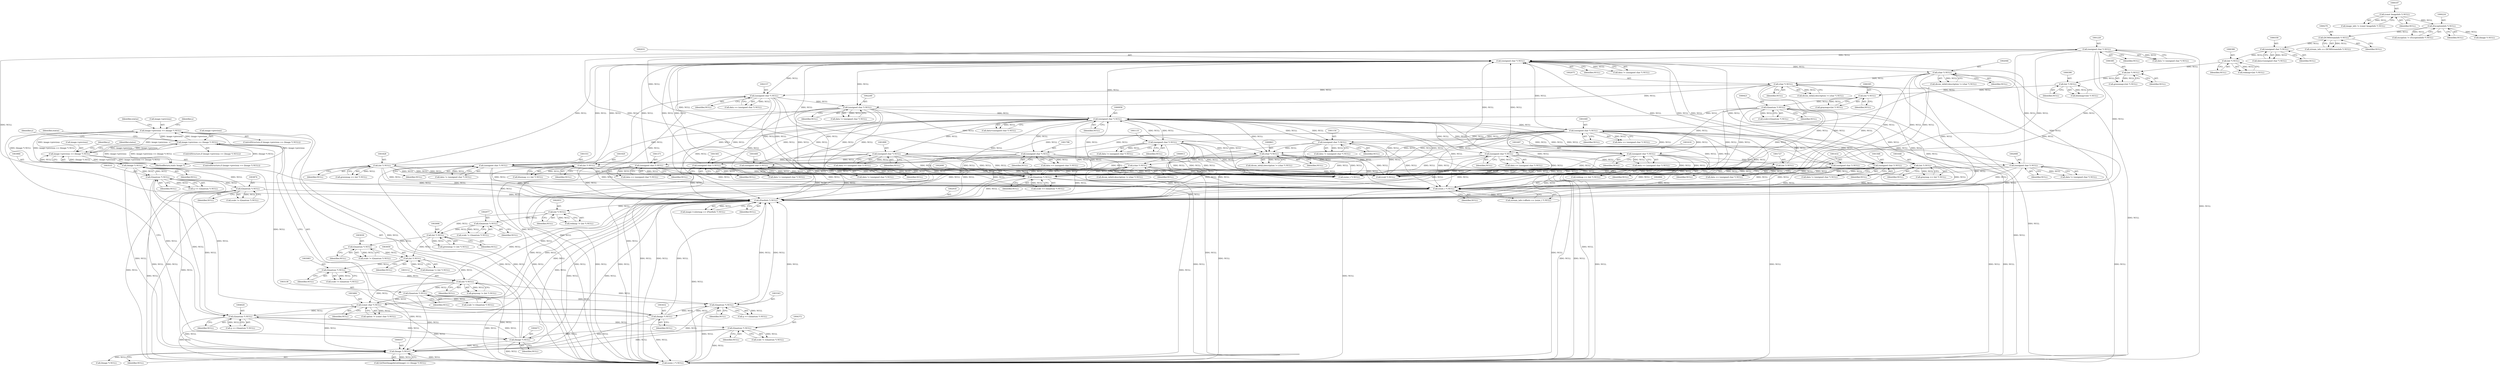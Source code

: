 digraph "0_ImageMagick_5511ef530576ed18fd636baa3bb4eda3d667665d@pointer" {
"1004468" [label="(Call,image->previous == (Image *) NULL)"];
"1003427" [label="(Call,image->previous == (Image *) NULL)"];
"1004468" [label="(Call,image->previous == (Image *) NULL)"];
"1003961" [label="(Call,image->previous == (Image *) NULL)"];
"1003965" [label="(Call,(Image *) NULL)"];
"1003532" [label="(Call,(Quantum *) NULL)"];
"1003483" [label="(Call,(const char *) NULL)"];
"1003135" [label="(Call,(Quantum *) NULL)"];
"1003111" [label="(Call,(int *) NULL)"];
"1003058" [label="(Call,(int *) NULL)"];
"1003005" [label="(Call,(int *) NULL)"];
"1002952" [label="(Call,(int *) NULL)"];
"1002917" [label="(Call,(PixelInfo *) NULL)"];
"1001219" [label="(Call,(unsigned char *) NULL)"];
"1001048" [label="(Call,(unsigned char *) NULL)"];
"1000957" [label="(Call,(unsigned char *) NULL)"];
"1002248" [label="(Call,(unsigned char *) NULL)"];
"1002030" [label="(Call,(unsigned char *) NULL)"];
"1001431" [label="(Call,(unsigned char *) NULL)"];
"1001647" [label="(Call,(int *) NULL)"];
"1001617" [label="(Call,(unsigned char *) NULL)"];
"1001567" [label="(Call,(unsigned char *) NULL)"];
"1001726" [label="(Call,(int *) NULL)"];
"1001696" [label="(Call,(unsigned char *) NULL)"];
"1002007" [label="(Call,(unsigned char *) NULL)"];
"1001898" [label="(Call,(unsigned char *) NULL)"];
"1001797" [label="(Call,(unsigned char *) NULL)"];
"1001550" [label="(Call,(unsigned char *) NULL)"];
"1001827" [label="(Call,(int *) NULL)"];
"1001928" [label="(Call,(int *) NULL)"];
"1001370" [label="(Call,(unsigned char *) NULL)"];
"1001582" [label="(Call,(unsigned char *) NULL)"];
"1001599" [label="(Call,(unsigned char *) NULL)"];
"1002156" [label="(Call,(unsigned char *) NULL)"];
"1002074" [label="(Call,(char *) NULL)"];
"1002045" [label="(Call,(char *) NULL)"];
"1000420" [label="(Call,(Quantum *) NULL)"];
"1000394" [label="(Call,(int *) NULL)"];
"1000389" [label="(Call,(int *) NULL)"];
"1000384" [label="(Call,(int *) NULL)"];
"1000379" [label="(Call,(int *) NULL)"];
"1000357" [label="(Call,(unsigned char *) NULL)"];
"1000278" [label="(Call,(DCMStreamInfo *) NULL)"];
"1000223" [label="(Call,(ExceptionInfo *) NULL)"];
"1000196" [label="(Call,(const ImageInfo *) NULL)"];
"1000912" [label="(Call,(char *) NULL)"];
"1000862" [label="(Call,(char *) NULL)"];
"1001132" [label="(Call,(unsigned char *) NULL)"];
"1001153" [label="(Call,(unsigned char *) NULL)"];
"1003431" [label="(Call,(Image *) NULL)"];
"1003342" [label="(Call,(Quantum *) NULL)"];
"1003873" [label="(Call,(Quantum *) NULL)"];
"1004019" [label="(Call,(Quantum *) NULL)"];
"1004472" [label="(Call,(Image *) NULL)"];
"1004371" [label="(Call,(Quantum *) NULL)"];
"1002689" [label="(Call,(Quantum *) NULL)"];
"1004556" [label="(Call,(Image *) NULL)"];
"1002799" [label="(Call,(ssize_t *) NULL)"];
"1002976" [label="(Call,(Quantum *) NULL)"];
"1003029" [label="(Call,(Quantum *) NULL)"];
"1003082" [label="(Call,(Quantum *) NULL)"];
"1001698" [label="(Identifier,NULL)"];
"1001584" [label="(Identifier,NULL)"];
"1001582" [label="(Call,(unsigned char *) NULL)"];
"1002978" [label="(Identifier,NULL)"];
"1000221" [label="(Call,exception != (ExceptionInfo *) NULL)"];
"1003431" [label="(Call,(Image *) NULL)"];
"1002074" [label="(Call,(char *) NULL)"];
"1003005" [label="(Call,(int *) NULL)"];
"1002974" [label="(Call,scale != (Quantum *) NULL)"];
"1002076" [label="(Identifier,NULL)"];
"1003003" [label="(Call,greenmap != (int *) NULL)"];
"1002913" [label="(Call,image->colormap == (PixelInfo *) NULL)"];
"1000420" [label="(Call,(Quantum *) NULL)"];
"1001151" [label="(Call,data != (unsigned char *) NULL)"];
"1003031" [label="(Identifier,NULL)"];
"1002250" [label="(Identifier,NULL)"];
"1004017" [label="(Call,q == (Quantum *) NULL)"];
"1003137" [label="(Identifier,NULL)"];
"1003113" [label="(Identifier,NULL)"];
"1001050" [label="(Identifier,NULL)"];
"1001155" [label="(Identifier,NULL)"];
"1000862" [label="(Call,(char *) NULL)"];
"1004472" [label="(Call,(Image *) NULL)"];
"1004591" [label="(Call,(ssize_t *) NULL)"];
"1004019" [label="(Call,(Quantum *) NULL)"];
"1000906" [label="(Call,dicom_info[i].description != (char *) NULL)"];
"1002689" [label="(Call,(Quantum *) NULL)"];
"1000194" [label="(Call,image_info != (const ImageInfo *) NULL)"];
"1004003" [label="(Identifier,y)"];
"1004371" [label="(Call,(Quantum *) NULL)"];
"1000389" [label="(Call,(int *) NULL)"];
"1001928" [label="(Call,(int *) NULL)"];
"1004369" [label="(Call,scale != (Quantum *) NULL)"];
"1003875" [label="(Identifier,NULL)"];
"1003485" [label="(Identifier,NULL)"];
"1000223" [label="(Call,(ExceptionInfo *) NULL)"];
"1002068" [label="(Call,dicom_info[i].description != (char *) NULL)"];
"1002976" [label="(Call,(Quantum *) NULL)"];
"1001649" [label="(Identifier,NULL)"];
"1000394" [label="(Call,(int *) NULL)"];
"1003961" [label="(Call,image->previous == (Image *) NULL)"];
"1004467" [label="(ControlStructure,if (image->previous == (Image *) NULL))"];
"1003967" [label="(Identifier,NULL)"];
"1003109" [label="(Call,graymap != (int *) NULL)"];
"1002691" [label="(Identifier,NULL)"];
"1001601" [label="(Identifier,NULL)"];
"1003133" [label="(Call,scale != (Quantum *) NULL)"];
"1003344" [label="(Identifier,NULL)"];
"1001130" [label="(Call,data != (unsigned char *) NULL)"];
"1000396" [label="(Identifier,NULL)"];
"1002246" [label="(Call,data != (unsigned char *) NULL)"];
"1004677" [label="(MethodReturn,static Image *)"];
"1003342" [label="(Call,(Quantum *) NULL)"];
"1000418" [label="(Call,scale=(Quantum *) NULL)"];
"1004477" [label="(Identifier,status)"];
"1002158" [label="(Identifier,NULL)"];
"1000196" [label="(Call,(const ImageInfo *) NULL)"];
"1003871" [label="(Call,scale != (Quantum *) NULL)"];
"1004474" [label="(Identifier,NULL)"];
"1003426" [label="(ControlStructure,if (image->previous == (Image *) NULL))"];
"1001368" [label="(Call,data == (unsigned char *) NULL)"];
"1000225" [label="(Identifier,NULL)"];
"1004556" [label="(Call,(Image *) NULL)"];
"1001134" [label="(Identifier,NULL)"];
"1003962" [label="(Call,image->previous)"];
"1003873" [label="(Call,(Quantum *) NULL)"];
"1004469" [label="(Call,image->previous)"];
"1000959" [label="(Identifier,NULL)"];
"1002799" [label="(Call,(ssize_t *) NULL)"];
"1000359" [label="(Identifier,NULL)"];
"1003082" [label="(Call,(Quantum *) NULL)"];
"1001221" [label="(Identifier,NULL)"];
"1000377" [label="(Call,redmap=(int *) NULL)"];
"1000379" [label="(Call,(int *) NULL)"];
"1001153" [label="(Call,(unsigned char *) NULL)"];
"1002009" [label="(Identifier,NULL)"];
"1003534" [label="(Identifier,NULL)"];
"1002030" [label="(Call,(unsigned char *) NULL)"];
"1001645" [label="(Call,graymap == (int *) NULL)"];
"1001132" [label="(Call,(unsigned char *) NULL)"];
"1003532" [label="(Call,(Quantum *) NULL)"];
"1001647" [label="(Call,(int *) NULL)"];
"1003084" [label="(Identifier,NULL)"];
"1000914" [label="(Identifier,NULL)"];
"1003428" [label="(Call,image->previous)"];
"1001617" [label="(Call,(unsigned char *) NULL)"];
"1003056" [label="(Call,bluemap != (int *) NULL)"];
"1002801" [label="(Identifier,NULL)"];
"1000278" [label="(Call,(DCMStreamInfo *) NULL)"];
"1000387" [label="(Call,bluemap=(int *) NULL)"];
"1004558" [label="(Identifier,NULL)"];
"1003965" [label="(Call,(Image *) NULL)"];
"1002039" [label="(Call,dicom_info[i].description != (char *) NULL)"];
"1001724" [label="(Call,redmap == (int *) NULL)"];
"1000957" [label="(Call,(unsigned char *) NULL)"];
"1002795" [label="(Call,stream_info->offsets == (ssize_t *) NULL)"];
"1001799" [label="(Identifier,NULL)"];
"1004468" [label="(Call,image->previous == (Image *) NULL)"];
"1003060" [label="(Identifier,NULL)"];
"1000422" [label="(Identifier,NULL)"];
"1001619" [label="(Identifier,NULL)"];
"1003027" [label="(Call,scale != (Quantum *) NULL)"];
"1002248" [label="(Call,(unsigned char *) NULL)"];
"1003433" [label="(Identifier,NULL)"];
"1002032" [label="(Identifier,NULL)"];
"1002156" [label="(Call,(unsigned char *) NULL)"];
"1001217" [label="(Call,data != (unsigned char *) NULL)"];
"1001552" [label="(Identifier,NULL)"];
"1000391" [label="(Identifier,NULL)"];
"1001048" [label="(Call,(unsigned char *) NULL)"];
"1002005" [label="(Call,data != (unsigned char *) NULL)"];
"1004021" [label="(Identifier,NULL)"];
"1003530" [label="(Call,q == (Quantum *) NULL)"];
"1003483" [label="(Call,(const char *) NULL)"];
"1003326" [label="(Identifier,y)"];
"1002007" [label="(Call,(unsigned char *) NULL)"];
"1000198" [label="(Identifier,NULL)"];
"1001567" [label="(Call,(unsigned char *) NULL)"];
"1001898" [label="(Call,(unsigned char *) NULL)"];
"1002045" [label="(Call,(char *) NULL)"];
"1001565" [label="(Call,data != (unsigned char *) NULL)"];
"1003007" [label="(Identifier,NULL)"];
"1001825" [label="(Call,greenmap == (int *) NULL)"];
"1001896" [label="(Call,data == (unsigned char *) NULL)"];
"1004553" [label="(Call,GetNextImageInList(image) == (Image *) NULL)"];
"1000912" [label="(Call,(char *) NULL)"];
"1001433" [label="(Identifier,NULL)"];
"1001550" [label="(Call,(unsigned char *) NULL)"];
"1001728" [label="(Identifier,NULL)"];
"1000381" [label="(Identifier,NULL)"];
"1003135" [label="(Call,(Quantum *) NULL)"];
"1001726" [label="(Call,(int *) NULL)"];
"1002028" [label="(Call,data != (unsigned char *) NULL)"];
"1000280" [label="(Identifier,NULL)"];
"1000386" [label="(Identifier,NULL)"];
"1003427" [label="(Call,image->previous == (Image *) NULL)"];
"1002952" [label="(Call,(int *) NULL)"];
"1000384" [label="(Call,(int *) NULL)"];
"1003058" [label="(Call,(int *) NULL)"];
"1001926" [label="(Call,bluemap == (int *) NULL)"];
"1001900" [label="(Identifier,NULL)"];
"1001219" [label="(Call,(unsigned char *) NULL)"];
"1003960" [label="(ControlStructure,if (image->previous == (Image *) NULL))"];
"1001431" [label="(Call,(unsigned char *) NULL)"];
"1001372" [label="(Identifier,NULL)"];
"1000392" [label="(Call,graymap=(int *) NULL)"];
"1002917" [label="(Call,(PixelInfo *) NULL)"];
"1001580" [label="(Call,data != (unsigned char *) NULL)"];
"1004565" [label="(Call,(Image *) NULL)"];
"1003080" [label="(Call,scale != (Quantum *) NULL)"];
"1002154" [label="(Call,data == (unsigned char *) NULL)"];
"1003481" [label="(Call,option != (const char *) NULL)"];
"1000955" [label="(Call,data=(unsigned char *) NULL)"];
"1000355" [label="(Call,data=(unsigned char *) NULL)"];
"1003516" [label="(Identifier,y)"];
"1002398" [label="(Call,(ssize_t *) NULL)"];
"1001827" [label="(Call,(int *) NULL)"];
"1001046" [label="(Call,data == (unsigned char *) NULL)"];
"1003111" [label="(Call,(int *) NULL)"];
"1001599" [label="(Call,(unsigned char *) NULL)"];
"1001694" [label="(Call,data == (unsigned char *) NULL)"];
"1003340" [label="(Call,q == (Quantum *) NULL)"];
"1001597" [label="(Call,data != (unsigned char *) NULL)"];
"1000357" [label="(Call,(unsigned char *) NULL)"];
"1003970" [label="(Identifier,status)"];
"1002954" [label="(Identifier,NULL)"];
"1000276" [label="(Call,stream_info == (DCMStreamInfo *) NULL)"];
"1002919" [label="(Identifier,NULL)"];
"1001795" [label="(Call,data == (unsigned char *) NULL)"];
"1002457" [label="(Call,(void *) NULL)"];
"1000382" [label="(Call,greenmap=(int *) NULL)"];
"1001548" [label="(Call,data != (unsigned char *) NULL)"];
"1000856" [label="(Call,dicom_info[i].description != (char *) NULL)"];
"1002687" [label="(Call,scale == (Quantum *) NULL)"];
"1004373" [label="(Identifier,NULL)"];
"1001696" [label="(Call,(unsigned char *) NULL)"];
"1003436" [label="(Identifier,status)"];
"1001615" [label="(Call,data == (unsigned char *) NULL)"];
"1000864" [label="(Identifier,NULL)"];
"1003029" [label="(Call,(Quantum *) NULL)"];
"1001429" [label="(Call,data == (unsigned char *) NULL)"];
"1001569" [label="(Identifier,NULL)"];
"1001829" [label="(Identifier,NULL)"];
"1001930" [label="(Identifier,NULL)"];
"1001797" [label="(Call,(unsigned char *) NULL)"];
"1002950" [label="(Call,redmap != (int *) NULL)"];
"1000254" [label="(Call,(Image *) NULL)"];
"1001370" [label="(Call,(unsigned char *) NULL)"];
"1002047" [label="(Identifier,NULL)"];
"1004468" -> "1004467"  [label="AST: "];
"1004468" -> "1004472"  [label="CFG: "];
"1004469" -> "1004468"  [label="AST: "];
"1004472" -> "1004468"  [label="AST: "];
"1004477" -> "1004468"  [label="CFG: "];
"1004003" -> "1004468"  [label="CFG: "];
"1004468" -> "1004677"  [label="DDG: image->previous"];
"1004468" -> "1004677"  [label="DDG: (Image *) NULL"];
"1004468" -> "1004677"  [label="DDG: image->previous == (Image *) NULL"];
"1004468" -> "1003427"  [label="DDG: image->previous"];
"1004468" -> "1003961"  [label="DDG: image->previous"];
"1003427" -> "1004468"  [label="DDG: image->previous"];
"1003961" -> "1004468"  [label="DDG: image->previous"];
"1004472" -> "1004468"  [label="DDG: NULL"];
"1003427" -> "1003426"  [label="AST: "];
"1003427" -> "1003431"  [label="CFG: "];
"1003428" -> "1003427"  [label="AST: "];
"1003431" -> "1003427"  [label="AST: "];
"1003436" -> "1003427"  [label="CFG: "];
"1003326" -> "1003427"  [label="CFG: "];
"1003427" -> "1004677"  [label="DDG: image->previous"];
"1003427" -> "1004677"  [label="DDG: image->previous == (Image *) NULL"];
"1003427" -> "1004677"  [label="DDG: (Image *) NULL"];
"1003961" -> "1003427"  [label="DDG: image->previous"];
"1003431" -> "1003427"  [label="DDG: NULL"];
"1003427" -> "1003961"  [label="DDG: image->previous"];
"1003961" -> "1003960"  [label="AST: "];
"1003961" -> "1003965"  [label="CFG: "];
"1003962" -> "1003961"  [label="AST: "];
"1003965" -> "1003961"  [label="AST: "];
"1003970" -> "1003961"  [label="CFG: "];
"1003516" -> "1003961"  [label="CFG: "];
"1003961" -> "1004677"  [label="DDG: (Image *) NULL"];
"1003961" -> "1004677"  [label="DDG: image->previous"];
"1003961" -> "1004677"  [label="DDG: image->previous == (Image *) NULL"];
"1003965" -> "1003961"  [label="DDG: NULL"];
"1003965" -> "1003967"  [label="CFG: "];
"1003966" -> "1003965"  [label="AST: "];
"1003967" -> "1003965"  [label="AST: "];
"1003965" -> "1002917"  [label="DDG: NULL"];
"1003965" -> "1003532"  [label="DDG: NULL"];
"1003532" -> "1003965"  [label="DDG: NULL"];
"1003873" -> "1003965"  [label="DDG: NULL"];
"1003965" -> "1004019"  [label="DDG: NULL"];
"1003965" -> "1004556"  [label="DDG: NULL"];
"1003965" -> "1004591"  [label="DDG: NULL"];
"1003532" -> "1003530"  [label="AST: "];
"1003532" -> "1003534"  [label="CFG: "];
"1003533" -> "1003532"  [label="AST: "];
"1003534" -> "1003532"  [label="AST: "];
"1003530" -> "1003532"  [label="CFG: "];
"1003532" -> "1002917"  [label="DDG: NULL"];
"1003532" -> "1003530"  [label="DDG: NULL"];
"1003483" -> "1003532"  [label="DDG: NULL"];
"1003532" -> "1003873"  [label="DDG: NULL"];
"1003532" -> "1004019"  [label="DDG: NULL"];
"1003532" -> "1004556"  [label="DDG: NULL"];
"1003532" -> "1004591"  [label="DDG: NULL"];
"1003483" -> "1003481"  [label="AST: "];
"1003483" -> "1003485"  [label="CFG: "];
"1003484" -> "1003483"  [label="AST: "];
"1003485" -> "1003483"  [label="AST: "];
"1003481" -> "1003483"  [label="CFG: "];
"1003483" -> "1002917"  [label="DDG: NULL"];
"1003483" -> "1003481"  [label="DDG: NULL"];
"1003135" -> "1003483"  [label="DDG: NULL"];
"1003111" -> "1003483"  [label="DDG: NULL"];
"1002917" -> "1003483"  [label="DDG: NULL"];
"1003483" -> "1004019"  [label="DDG: NULL"];
"1003483" -> "1004556"  [label="DDG: NULL"];
"1003483" -> "1004591"  [label="DDG: NULL"];
"1003135" -> "1003133"  [label="AST: "];
"1003135" -> "1003137"  [label="CFG: "];
"1003136" -> "1003135"  [label="AST: "];
"1003137" -> "1003135"  [label="AST: "];
"1003133" -> "1003135"  [label="CFG: "];
"1003135" -> "1002917"  [label="DDG: NULL"];
"1003135" -> "1003133"  [label="DDG: NULL"];
"1003111" -> "1003135"  [label="DDG: NULL"];
"1003135" -> "1003342"  [label="DDG: NULL"];
"1003135" -> "1004556"  [label="DDG: NULL"];
"1003135" -> "1004591"  [label="DDG: NULL"];
"1003111" -> "1003109"  [label="AST: "];
"1003111" -> "1003113"  [label="CFG: "];
"1003112" -> "1003111"  [label="AST: "];
"1003113" -> "1003111"  [label="AST: "];
"1003109" -> "1003111"  [label="CFG: "];
"1003111" -> "1002917"  [label="DDG: NULL"];
"1003111" -> "1003109"  [label="DDG: NULL"];
"1003058" -> "1003111"  [label="DDG: NULL"];
"1003082" -> "1003111"  [label="DDG: NULL"];
"1003111" -> "1003342"  [label="DDG: NULL"];
"1003111" -> "1004556"  [label="DDG: NULL"];
"1003111" -> "1004591"  [label="DDG: NULL"];
"1003058" -> "1003056"  [label="AST: "];
"1003058" -> "1003060"  [label="CFG: "];
"1003059" -> "1003058"  [label="AST: "];
"1003060" -> "1003058"  [label="AST: "];
"1003056" -> "1003058"  [label="CFG: "];
"1003058" -> "1003056"  [label="DDG: NULL"];
"1003005" -> "1003058"  [label="DDG: NULL"];
"1003029" -> "1003058"  [label="DDG: NULL"];
"1003058" -> "1003082"  [label="DDG: NULL"];
"1003005" -> "1003003"  [label="AST: "];
"1003005" -> "1003007"  [label="CFG: "];
"1003006" -> "1003005"  [label="AST: "];
"1003007" -> "1003005"  [label="AST: "];
"1003003" -> "1003005"  [label="CFG: "];
"1003005" -> "1003003"  [label="DDG: NULL"];
"1002952" -> "1003005"  [label="DDG: NULL"];
"1002976" -> "1003005"  [label="DDG: NULL"];
"1003005" -> "1003029"  [label="DDG: NULL"];
"1002952" -> "1002950"  [label="AST: "];
"1002952" -> "1002954"  [label="CFG: "];
"1002953" -> "1002952"  [label="AST: "];
"1002954" -> "1002952"  [label="AST: "];
"1002950" -> "1002952"  [label="CFG: "];
"1002952" -> "1002950"  [label="DDG: NULL"];
"1002917" -> "1002952"  [label="DDG: NULL"];
"1002952" -> "1002976"  [label="DDG: NULL"];
"1002917" -> "1002913"  [label="AST: "];
"1002917" -> "1002919"  [label="CFG: "];
"1002918" -> "1002917"  [label="AST: "];
"1002919" -> "1002917"  [label="AST: "];
"1002913" -> "1002917"  [label="CFG: "];
"1002917" -> "1002913"  [label="DDG: NULL"];
"1001219" -> "1002917"  [label="DDG: NULL"];
"1003431" -> "1002917"  [label="DDG: NULL"];
"1001567" -> "1002917"  [label="DDG: NULL"];
"1000862" -> "1002917"  [label="DDG: NULL"];
"1002156" -> "1002917"  [label="DDG: NULL"];
"1000420" -> "1002917"  [label="DDG: NULL"];
"1001696" -> "1002917"  [label="DDG: NULL"];
"1001898" -> "1002917"  [label="DDG: NULL"];
"1001797" -> "1002917"  [label="DDG: NULL"];
"1003873" -> "1002917"  [label="DDG: NULL"];
"1001550" -> "1002917"  [label="DDG: NULL"];
"1001132" -> "1002917"  [label="DDG: NULL"];
"1001153" -> "1002917"  [label="DDG: NULL"];
"1001431" -> "1002917"  [label="DDG: NULL"];
"1004019" -> "1002917"  [label="DDG: NULL"];
"1001647" -> "1002917"  [label="DDG: NULL"];
"1003342" -> "1002917"  [label="DDG: NULL"];
"1001827" -> "1002917"  [label="DDG: NULL"];
"1001928" -> "1002917"  [label="DDG: NULL"];
"1001048" -> "1002917"  [label="DDG: NULL"];
"1001617" -> "1002917"  [label="DDG: NULL"];
"1002689" -> "1002917"  [label="DDG: NULL"];
"1002248" -> "1002917"  [label="DDG: NULL"];
"1004556" -> "1002917"  [label="DDG: NULL"];
"1001726" -> "1002917"  [label="DDG: NULL"];
"1001370" -> "1002917"  [label="DDG: NULL"];
"1001582" -> "1002917"  [label="DDG: NULL"];
"1002007" -> "1002917"  [label="DDG: NULL"];
"1004472" -> "1002917"  [label="DDG: NULL"];
"1002799" -> "1002917"  [label="DDG: NULL"];
"1002045" -> "1002917"  [label="DDG: NULL"];
"1000912" -> "1002917"  [label="DDG: NULL"];
"1001599" -> "1002917"  [label="DDG: NULL"];
"1000957" -> "1002917"  [label="DDG: NULL"];
"1004371" -> "1002917"  [label="DDG: NULL"];
"1002074" -> "1002917"  [label="DDG: NULL"];
"1002917" -> "1003342"  [label="DDG: NULL"];
"1002917" -> "1004556"  [label="DDG: NULL"];
"1002917" -> "1004591"  [label="DDG: NULL"];
"1001219" -> "1001217"  [label="AST: "];
"1001219" -> "1001221"  [label="CFG: "];
"1001220" -> "1001219"  [label="AST: "];
"1001221" -> "1001219"  [label="AST: "];
"1001217" -> "1001219"  [label="CFG: "];
"1001219" -> "1001217"  [label="DDG: NULL"];
"1001048" -> "1001219"  [label="DDG: NULL"];
"1000957" -> "1001219"  [label="DDG: NULL"];
"1001219" -> "1002030"  [label="DDG: NULL"];
"1001219" -> "1002398"  [label="DDG: NULL"];
"1001219" -> "1002457"  [label="DDG: NULL"];
"1001219" -> "1002689"  [label="DDG: NULL"];
"1001219" -> "1002799"  [label="DDG: NULL"];
"1001219" -> "1004591"  [label="DDG: NULL"];
"1001048" -> "1001046"  [label="AST: "];
"1001048" -> "1001050"  [label="CFG: "];
"1001049" -> "1001048"  [label="AST: "];
"1001050" -> "1001048"  [label="AST: "];
"1001046" -> "1001048"  [label="CFG: "];
"1001048" -> "1001046"  [label="DDG: NULL"];
"1000957" -> "1001048"  [label="DDG: NULL"];
"1001048" -> "1001132"  [label="DDG: NULL"];
"1001048" -> "1001153"  [label="DDG: NULL"];
"1001048" -> "1001370"  [label="DDG: NULL"];
"1001048" -> "1001431"  [label="DDG: NULL"];
"1001048" -> "1001550"  [label="DDG: NULL"];
"1001048" -> "1001567"  [label="DDG: NULL"];
"1001048" -> "1001582"  [label="DDG: NULL"];
"1001048" -> "1001599"  [label="DDG: NULL"];
"1001048" -> "1001617"  [label="DDG: NULL"];
"1001048" -> "1001696"  [label="DDG: NULL"];
"1001048" -> "1001797"  [label="DDG: NULL"];
"1001048" -> "1001898"  [label="DDG: NULL"];
"1001048" -> "1002007"  [label="DDG: NULL"];
"1001048" -> "1002030"  [label="DDG: NULL"];
"1001048" -> "1002398"  [label="DDG: NULL"];
"1001048" -> "1002457"  [label="DDG: NULL"];
"1001048" -> "1002689"  [label="DDG: NULL"];
"1001048" -> "1002799"  [label="DDG: NULL"];
"1001048" -> "1004591"  [label="DDG: NULL"];
"1000957" -> "1000955"  [label="AST: "];
"1000957" -> "1000959"  [label="CFG: "];
"1000958" -> "1000957"  [label="AST: "];
"1000959" -> "1000957"  [label="AST: "];
"1000955" -> "1000957"  [label="CFG: "];
"1000957" -> "1000862"  [label="DDG: NULL"];
"1000957" -> "1000955"  [label="DDG: NULL"];
"1002248" -> "1000957"  [label="DDG: NULL"];
"1000420" -> "1000957"  [label="DDG: NULL"];
"1000912" -> "1000957"  [label="DDG: NULL"];
"1001132" -> "1000957"  [label="DDG: NULL"];
"1001153" -> "1000957"  [label="DDG: NULL"];
"1000957" -> "1001132"  [label="DDG: NULL"];
"1000957" -> "1001153"  [label="DDG: NULL"];
"1000957" -> "1001370"  [label="DDG: NULL"];
"1000957" -> "1001431"  [label="DDG: NULL"];
"1000957" -> "1001550"  [label="DDG: NULL"];
"1000957" -> "1001567"  [label="DDG: NULL"];
"1000957" -> "1001582"  [label="DDG: NULL"];
"1000957" -> "1001599"  [label="DDG: NULL"];
"1000957" -> "1001617"  [label="DDG: NULL"];
"1000957" -> "1001696"  [label="DDG: NULL"];
"1000957" -> "1001797"  [label="DDG: NULL"];
"1000957" -> "1001898"  [label="DDG: NULL"];
"1000957" -> "1002007"  [label="DDG: NULL"];
"1000957" -> "1002030"  [label="DDG: NULL"];
"1000957" -> "1002398"  [label="DDG: NULL"];
"1000957" -> "1002457"  [label="DDG: NULL"];
"1000957" -> "1002689"  [label="DDG: NULL"];
"1000957" -> "1002799"  [label="DDG: NULL"];
"1000957" -> "1004591"  [label="DDG: NULL"];
"1002248" -> "1002246"  [label="AST: "];
"1002248" -> "1002250"  [label="CFG: "];
"1002249" -> "1002248"  [label="AST: "];
"1002250" -> "1002248"  [label="AST: "];
"1002246" -> "1002248"  [label="CFG: "];
"1002248" -> "1000862"  [label="DDG: NULL"];
"1002248" -> "1002246"  [label="DDG: NULL"];
"1002030" -> "1002248"  [label="DDG: NULL"];
"1002156" -> "1002248"  [label="DDG: NULL"];
"1002074" -> "1002248"  [label="DDG: NULL"];
"1002248" -> "1002398"  [label="DDG: NULL"];
"1002248" -> "1002457"  [label="DDG: NULL"];
"1002248" -> "1002689"  [label="DDG: NULL"];
"1002248" -> "1002799"  [label="DDG: NULL"];
"1002248" -> "1004591"  [label="DDG: NULL"];
"1002030" -> "1002028"  [label="AST: "];
"1002030" -> "1002032"  [label="CFG: "];
"1002031" -> "1002030"  [label="AST: "];
"1002032" -> "1002030"  [label="AST: "];
"1002028" -> "1002030"  [label="CFG: "];
"1002030" -> "1002028"  [label="DDG: NULL"];
"1001431" -> "1002030"  [label="DDG: NULL"];
"1001647" -> "1002030"  [label="DDG: NULL"];
"1001567" -> "1002030"  [label="DDG: NULL"];
"1001726" -> "1002030"  [label="DDG: NULL"];
"1001696" -> "1002030"  [label="DDG: NULL"];
"1002007" -> "1002030"  [label="DDG: NULL"];
"1001898" -> "1002030"  [label="DDG: NULL"];
"1001797" -> "1002030"  [label="DDG: NULL"];
"1001550" -> "1002030"  [label="DDG: NULL"];
"1001827" -> "1002030"  [label="DDG: NULL"];
"1001928" -> "1002030"  [label="DDG: NULL"];
"1001617" -> "1002030"  [label="DDG: NULL"];
"1001370" -> "1002030"  [label="DDG: NULL"];
"1001582" -> "1002030"  [label="DDG: NULL"];
"1001599" -> "1002030"  [label="DDG: NULL"];
"1002030" -> "1002045"  [label="DDG: NULL"];
"1002030" -> "1002156"  [label="DDG: NULL"];
"1001431" -> "1001429"  [label="AST: "];
"1001431" -> "1001433"  [label="CFG: "];
"1001432" -> "1001431"  [label="AST: "];
"1001433" -> "1001431"  [label="AST: "];
"1001429" -> "1001431"  [label="CFG: "];
"1001431" -> "1001429"  [label="DDG: NULL"];
"1001431" -> "1002398"  [label="DDG: NULL"];
"1001431" -> "1002457"  [label="DDG: NULL"];
"1001431" -> "1002689"  [label="DDG: NULL"];
"1001431" -> "1002799"  [label="DDG: NULL"];
"1001431" -> "1004591"  [label="DDG: NULL"];
"1001647" -> "1001645"  [label="AST: "];
"1001647" -> "1001649"  [label="CFG: "];
"1001648" -> "1001647"  [label="AST: "];
"1001649" -> "1001647"  [label="AST: "];
"1001645" -> "1001647"  [label="CFG: "];
"1001647" -> "1001645"  [label="DDG: NULL"];
"1001617" -> "1001647"  [label="DDG: NULL"];
"1001647" -> "1002398"  [label="DDG: NULL"];
"1001647" -> "1002457"  [label="DDG: NULL"];
"1001647" -> "1002689"  [label="DDG: NULL"];
"1001647" -> "1002799"  [label="DDG: NULL"];
"1001647" -> "1004591"  [label="DDG: NULL"];
"1001617" -> "1001615"  [label="AST: "];
"1001617" -> "1001619"  [label="CFG: "];
"1001618" -> "1001617"  [label="AST: "];
"1001619" -> "1001617"  [label="AST: "];
"1001615" -> "1001617"  [label="CFG: "];
"1001617" -> "1001615"  [label="DDG: NULL"];
"1001617" -> "1002398"  [label="DDG: NULL"];
"1001617" -> "1002457"  [label="DDG: NULL"];
"1001617" -> "1002689"  [label="DDG: NULL"];
"1001617" -> "1002799"  [label="DDG: NULL"];
"1001617" -> "1004591"  [label="DDG: NULL"];
"1001567" -> "1001565"  [label="AST: "];
"1001567" -> "1001569"  [label="CFG: "];
"1001568" -> "1001567"  [label="AST: "];
"1001569" -> "1001567"  [label="AST: "];
"1001565" -> "1001567"  [label="CFG: "];
"1001567" -> "1001565"  [label="DDG: NULL"];
"1001567" -> "1002398"  [label="DDG: NULL"];
"1001567" -> "1002457"  [label="DDG: NULL"];
"1001567" -> "1002689"  [label="DDG: NULL"];
"1001567" -> "1002799"  [label="DDG: NULL"];
"1001567" -> "1004591"  [label="DDG: NULL"];
"1001726" -> "1001724"  [label="AST: "];
"1001726" -> "1001728"  [label="CFG: "];
"1001727" -> "1001726"  [label="AST: "];
"1001728" -> "1001726"  [label="AST: "];
"1001724" -> "1001726"  [label="CFG: "];
"1001726" -> "1001724"  [label="DDG: NULL"];
"1001696" -> "1001726"  [label="DDG: NULL"];
"1001726" -> "1002398"  [label="DDG: NULL"];
"1001726" -> "1002457"  [label="DDG: NULL"];
"1001726" -> "1002689"  [label="DDG: NULL"];
"1001726" -> "1002799"  [label="DDG: NULL"];
"1001726" -> "1004591"  [label="DDG: NULL"];
"1001696" -> "1001694"  [label="AST: "];
"1001696" -> "1001698"  [label="CFG: "];
"1001697" -> "1001696"  [label="AST: "];
"1001698" -> "1001696"  [label="AST: "];
"1001694" -> "1001696"  [label="CFG: "];
"1001696" -> "1001694"  [label="DDG: NULL"];
"1001696" -> "1002398"  [label="DDG: NULL"];
"1001696" -> "1002457"  [label="DDG: NULL"];
"1001696" -> "1002689"  [label="DDG: NULL"];
"1001696" -> "1002799"  [label="DDG: NULL"];
"1001696" -> "1004591"  [label="DDG: NULL"];
"1002007" -> "1002005"  [label="AST: "];
"1002007" -> "1002009"  [label="CFG: "];
"1002008" -> "1002007"  [label="AST: "];
"1002009" -> "1002007"  [label="AST: "];
"1002005" -> "1002007"  [label="CFG: "];
"1002007" -> "1002005"  [label="DDG: NULL"];
"1002007" -> "1002398"  [label="DDG: NULL"];
"1002007" -> "1002457"  [label="DDG: NULL"];
"1002007" -> "1002689"  [label="DDG: NULL"];
"1002007" -> "1002799"  [label="DDG: NULL"];
"1002007" -> "1004591"  [label="DDG: NULL"];
"1001898" -> "1001896"  [label="AST: "];
"1001898" -> "1001900"  [label="CFG: "];
"1001899" -> "1001898"  [label="AST: "];
"1001900" -> "1001898"  [label="AST: "];
"1001896" -> "1001898"  [label="CFG: "];
"1001898" -> "1001896"  [label="DDG: NULL"];
"1001898" -> "1001928"  [label="DDG: NULL"];
"1001898" -> "1002398"  [label="DDG: NULL"];
"1001898" -> "1002457"  [label="DDG: NULL"];
"1001898" -> "1002689"  [label="DDG: NULL"];
"1001898" -> "1002799"  [label="DDG: NULL"];
"1001898" -> "1004591"  [label="DDG: NULL"];
"1001797" -> "1001795"  [label="AST: "];
"1001797" -> "1001799"  [label="CFG: "];
"1001798" -> "1001797"  [label="AST: "];
"1001799" -> "1001797"  [label="AST: "];
"1001795" -> "1001797"  [label="CFG: "];
"1001797" -> "1001795"  [label="DDG: NULL"];
"1001797" -> "1001827"  [label="DDG: NULL"];
"1001797" -> "1002398"  [label="DDG: NULL"];
"1001797" -> "1002457"  [label="DDG: NULL"];
"1001797" -> "1002689"  [label="DDG: NULL"];
"1001797" -> "1002799"  [label="DDG: NULL"];
"1001797" -> "1004591"  [label="DDG: NULL"];
"1001550" -> "1001548"  [label="AST: "];
"1001550" -> "1001552"  [label="CFG: "];
"1001551" -> "1001550"  [label="AST: "];
"1001552" -> "1001550"  [label="AST: "];
"1001548" -> "1001550"  [label="CFG: "];
"1001550" -> "1001548"  [label="DDG: NULL"];
"1001550" -> "1002398"  [label="DDG: NULL"];
"1001550" -> "1002457"  [label="DDG: NULL"];
"1001550" -> "1002689"  [label="DDG: NULL"];
"1001550" -> "1002799"  [label="DDG: NULL"];
"1001550" -> "1004591"  [label="DDG: NULL"];
"1001827" -> "1001825"  [label="AST: "];
"1001827" -> "1001829"  [label="CFG: "];
"1001828" -> "1001827"  [label="AST: "];
"1001829" -> "1001827"  [label="AST: "];
"1001825" -> "1001827"  [label="CFG: "];
"1001827" -> "1001825"  [label="DDG: NULL"];
"1001827" -> "1002398"  [label="DDG: NULL"];
"1001827" -> "1002457"  [label="DDG: NULL"];
"1001827" -> "1002689"  [label="DDG: NULL"];
"1001827" -> "1002799"  [label="DDG: NULL"];
"1001827" -> "1004591"  [label="DDG: NULL"];
"1001928" -> "1001926"  [label="AST: "];
"1001928" -> "1001930"  [label="CFG: "];
"1001929" -> "1001928"  [label="AST: "];
"1001930" -> "1001928"  [label="AST: "];
"1001926" -> "1001928"  [label="CFG: "];
"1001928" -> "1001926"  [label="DDG: NULL"];
"1001928" -> "1002398"  [label="DDG: NULL"];
"1001928" -> "1002457"  [label="DDG: NULL"];
"1001928" -> "1002689"  [label="DDG: NULL"];
"1001928" -> "1002799"  [label="DDG: NULL"];
"1001928" -> "1004591"  [label="DDG: NULL"];
"1001370" -> "1001368"  [label="AST: "];
"1001370" -> "1001372"  [label="CFG: "];
"1001371" -> "1001370"  [label="AST: "];
"1001372" -> "1001370"  [label="AST: "];
"1001368" -> "1001370"  [label="CFG: "];
"1001370" -> "1001368"  [label="DDG: NULL"];
"1001370" -> "1002398"  [label="DDG: NULL"];
"1001370" -> "1002457"  [label="DDG: NULL"];
"1001370" -> "1002689"  [label="DDG: NULL"];
"1001370" -> "1002799"  [label="DDG: NULL"];
"1001370" -> "1004591"  [label="DDG: NULL"];
"1001582" -> "1001580"  [label="AST: "];
"1001582" -> "1001584"  [label="CFG: "];
"1001583" -> "1001582"  [label="AST: "];
"1001584" -> "1001582"  [label="AST: "];
"1001580" -> "1001582"  [label="CFG: "];
"1001582" -> "1001580"  [label="DDG: NULL"];
"1001582" -> "1002398"  [label="DDG: NULL"];
"1001582" -> "1002457"  [label="DDG: NULL"];
"1001582" -> "1002689"  [label="DDG: NULL"];
"1001582" -> "1002799"  [label="DDG: NULL"];
"1001582" -> "1004591"  [label="DDG: NULL"];
"1001599" -> "1001597"  [label="AST: "];
"1001599" -> "1001601"  [label="CFG: "];
"1001600" -> "1001599"  [label="AST: "];
"1001601" -> "1001599"  [label="AST: "];
"1001597" -> "1001599"  [label="CFG: "];
"1001599" -> "1001597"  [label="DDG: NULL"];
"1001599" -> "1002398"  [label="DDG: NULL"];
"1001599" -> "1002457"  [label="DDG: NULL"];
"1001599" -> "1002689"  [label="DDG: NULL"];
"1001599" -> "1002799"  [label="DDG: NULL"];
"1001599" -> "1004591"  [label="DDG: NULL"];
"1002156" -> "1002154"  [label="AST: "];
"1002156" -> "1002158"  [label="CFG: "];
"1002157" -> "1002156"  [label="AST: "];
"1002158" -> "1002156"  [label="AST: "];
"1002154" -> "1002156"  [label="CFG: "];
"1002156" -> "1002154"  [label="DDG: NULL"];
"1002074" -> "1002156"  [label="DDG: NULL"];
"1002156" -> "1002398"  [label="DDG: NULL"];
"1002156" -> "1002457"  [label="DDG: NULL"];
"1002156" -> "1002689"  [label="DDG: NULL"];
"1002156" -> "1002799"  [label="DDG: NULL"];
"1002156" -> "1004591"  [label="DDG: NULL"];
"1002074" -> "1002068"  [label="AST: "];
"1002074" -> "1002076"  [label="CFG: "];
"1002075" -> "1002074"  [label="AST: "];
"1002076" -> "1002074"  [label="AST: "];
"1002068" -> "1002074"  [label="CFG: "];
"1002074" -> "1002068"  [label="DDG: NULL"];
"1002045" -> "1002074"  [label="DDG: NULL"];
"1002074" -> "1002398"  [label="DDG: NULL"];
"1002074" -> "1002457"  [label="DDG: NULL"];
"1002074" -> "1002689"  [label="DDG: NULL"];
"1002074" -> "1002799"  [label="DDG: NULL"];
"1002074" -> "1004591"  [label="DDG: NULL"];
"1002045" -> "1002039"  [label="AST: "];
"1002045" -> "1002047"  [label="CFG: "];
"1002046" -> "1002045"  [label="AST: "];
"1002047" -> "1002045"  [label="AST: "];
"1002039" -> "1002045"  [label="CFG: "];
"1002045" -> "1002039"  [label="DDG: NULL"];
"1002045" -> "1002398"  [label="DDG: NULL"];
"1002045" -> "1002457"  [label="DDG: NULL"];
"1002045" -> "1002689"  [label="DDG: NULL"];
"1002045" -> "1002799"  [label="DDG: NULL"];
"1002045" -> "1004591"  [label="DDG: NULL"];
"1000420" -> "1000418"  [label="AST: "];
"1000420" -> "1000422"  [label="CFG: "];
"1000421" -> "1000420"  [label="AST: "];
"1000422" -> "1000420"  [label="AST: "];
"1000418" -> "1000420"  [label="CFG: "];
"1000420" -> "1000418"  [label="DDG: NULL"];
"1000394" -> "1000420"  [label="DDG: NULL"];
"1000420" -> "1000862"  [label="DDG: NULL"];
"1000420" -> "1002398"  [label="DDG: NULL"];
"1000420" -> "1002457"  [label="DDG: NULL"];
"1000420" -> "1002689"  [label="DDG: NULL"];
"1000420" -> "1002799"  [label="DDG: NULL"];
"1000420" -> "1004591"  [label="DDG: NULL"];
"1000394" -> "1000392"  [label="AST: "];
"1000394" -> "1000396"  [label="CFG: "];
"1000395" -> "1000394"  [label="AST: "];
"1000396" -> "1000394"  [label="AST: "];
"1000392" -> "1000394"  [label="CFG: "];
"1000394" -> "1000392"  [label="DDG: NULL"];
"1000389" -> "1000394"  [label="DDG: NULL"];
"1000389" -> "1000387"  [label="AST: "];
"1000389" -> "1000391"  [label="CFG: "];
"1000390" -> "1000389"  [label="AST: "];
"1000391" -> "1000389"  [label="AST: "];
"1000387" -> "1000389"  [label="CFG: "];
"1000389" -> "1000387"  [label="DDG: NULL"];
"1000384" -> "1000389"  [label="DDG: NULL"];
"1000384" -> "1000382"  [label="AST: "];
"1000384" -> "1000386"  [label="CFG: "];
"1000385" -> "1000384"  [label="AST: "];
"1000386" -> "1000384"  [label="AST: "];
"1000382" -> "1000384"  [label="CFG: "];
"1000384" -> "1000382"  [label="DDG: NULL"];
"1000379" -> "1000384"  [label="DDG: NULL"];
"1000379" -> "1000377"  [label="AST: "];
"1000379" -> "1000381"  [label="CFG: "];
"1000380" -> "1000379"  [label="AST: "];
"1000381" -> "1000379"  [label="AST: "];
"1000377" -> "1000379"  [label="CFG: "];
"1000379" -> "1000377"  [label="DDG: NULL"];
"1000357" -> "1000379"  [label="DDG: NULL"];
"1000357" -> "1000355"  [label="AST: "];
"1000357" -> "1000359"  [label="CFG: "];
"1000358" -> "1000357"  [label="AST: "];
"1000359" -> "1000357"  [label="AST: "];
"1000355" -> "1000357"  [label="CFG: "];
"1000357" -> "1000355"  [label="DDG: NULL"];
"1000278" -> "1000357"  [label="DDG: NULL"];
"1000278" -> "1000276"  [label="AST: "];
"1000278" -> "1000280"  [label="CFG: "];
"1000279" -> "1000278"  [label="AST: "];
"1000280" -> "1000278"  [label="AST: "];
"1000276" -> "1000278"  [label="CFG: "];
"1000278" -> "1000276"  [label="DDG: NULL"];
"1000223" -> "1000278"  [label="DDG: NULL"];
"1000223" -> "1000221"  [label="AST: "];
"1000223" -> "1000225"  [label="CFG: "];
"1000224" -> "1000223"  [label="AST: "];
"1000225" -> "1000223"  [label="AST: "];
"1000221" -> "1000223"  [label="CFG: "];
"1000223" -> "1000221"  [label="DDG: NULL"];
"1000196" -> "1000223"  [label="DDG: NULL"];
"1000223" -> "1000254"  [label="DDG: NULL"];
"1000196" -> "1000194"  [label="AST: "];
"1000196" -> "1000198"  [label="CFG: "];
"1000197" -> "1000196"  [label="AST: "];
"1000198" -> "1000196"  [label="AST: "];
"1000194" -> "1000196"  [label="CFG: "];
"1000196" -> "1000194"  [label="DDG: NULL"];
"1000912" -> "1000906"  [label="AST: "];
"1000912" -> "1000914"  [label="CFG: "];
"1000913" -> "1000912"  [label="AST: "];
"1000914" -> "1000912"  [label="AST: "];
"1000906" -> "1000912"  [label="CFG: "];
"1000912" -> "1000906"  [label="DDG: NULL"];
"1000862" -> "1000912"  [label="DDG: NULL"];
"1000912" -> "1002398"  [label="DDG: NULL"];
"1000912" -> "1002457"  [label="DDG: NULL"];
"1000912" -> "1002689"  [label="DDG: NULL"];
"1000912" -> "1002799"  [label="DDG: NULL"];
"1000912" -> "1004591"  [label="DDG: NULL"];
"1000862" -> "1000856"  [label="AST: "];
"1000862" -> "1000864"  [label="CFG: "];
"1000863" -> "1000862"  [label="AST: "];
"1000864" -> "1000862"  [label="AST: "];
"1000856" -> "1000862"  [label="CFG: "];
"1000862" -> "1000856"  [label="DDG: NULL"];
"1001132" -> "1000862"  [label="DDG: NULL"];
"1001153" -> "1000862"  [label="DDG: NULL"];
"1000862" -> "1002398"  [label="DDG: NULL"];
"1000862" -> "1002457"  [label="DDG: NULL"];
"1000862" -> "1002689"  [label="DDG: NULL"];
"1000862" -> "1002799"  [label="DDG: NULL"];
"1000862" -> "1004591"  [label="DDG: NULL"];
"1001132" -> "1001130"  [label="AST: "];
"1001132" -> "1001134"  [label="CFG: "];
"1001133" -> "1001132"  [label="AST: "];
"1001134" -> "1001132"  [label="AST: "];
"1001130" -> "1001132"  [label="CFG: "];
"1001132" -> "1001130"  [label="DDG: NULL"];
"1001132" -> "1002398"  [label="DDG: NULL"];
"1001132" -> "1002457"  [label="DDG: NULL"];
"1001132" -> "1002689"  [label="DDG: NULL"];
"1001132" -> "1002799"  [label="DDG: NULL"];
"1001132" -> "1004591"  [label="DDG: NULL"];
"1001153" -> "1001151"  [label="AST: "];
"1001153" -> "1001155"  [label="CFG: "];
"1001154" -> "1001153"  [label="AST: "];
"1001155" -> "1001153"  [label="AST: "];
"1001151" -> "1001153"  [label="CFG: "];
"1001153" -> "1001151"  [label="DDG: NULL"];
"1001153" -> "1002398"  [label="DDG: NULL"];
"1001153" -> "1002457"  [label="DDG: NULL"];
"1001153" -> "1002689"  [label="DDG: NULL"];
"1001153" -> "1002799"  [label="DDG: NULL"];
"1001153" -> "1004591"  [label="DDG: NULL"];
"1003431" -> "1003433"  [label="CFG: "];
"1003432" -> "1003431"  [label="AST: "];
"1003433" -> "1003431"  [label="AST: "];
"1003431" -> "1003342"  [label="DDG: NULL"];
"1003342" -> "1003431"  [label="DDG: NULL"];
"1003431" -> "1004556"  [label="DDG: NULL"];
"1003431" -> "1004591"  [label="DDG: NULL"];
"1003342" -> "1003340"  [label="AST: "];
"1003342" -> "1003344"  [label="CFG: "];
"1003343" -> "1003342"  [label="AST: "];
"1003344" -> "1003342"  [label="AST: "];
"1003340" -> "1003342"  [label="CFG: "];
"1003342" -> "1003340"  [label="DDG: NULL"];
"1003342" -> "1004556"  [label="DDG: NULL"];
"1003342" -> "1004591"  [label="DDG: NULL"];
"1003873" -> "1003871"  [label="AST: "];
"1003873" -> "1003875"  [label="CFG: "];
"1003874" -> "1003873"  [label="AST: "];
"1003875" -> "1003873"  [label="AST: "];
"1003871" -> "1003873"  [label="CFG: "];
"1003873" -> "1003871"  [label="DDG: NULL"];
"1003873" -> "1004019"  [label="DDG: NULL"];
"1003873" -> "1004556"  [label="DDG: NULL"];
"1003873" -> "1004591"  [label="DDG: NULL"];
"1004019" -> "1004017"  [label="AST: "];
"1004019" -> "1004021"  [label="CFG: "];
"1004020" -> "1004019"  [label="AST: "];
"1004021" -> "1004019"  [label="AST: "];
"1004017" -> "1004019"  [label="CFG: "];
"1004019" -> "1004017"  [label="DDG: NULL"];
"1004472" -> "1004019"  [label="DDG: NULL"];
"1004019" -> "1004371"  [label="DDG: NULL"];
"1004019" -> "1004472"  [label="DDG: NULL"];
"1004019" -> "1004556"  [label="DDG: NULL"];
"1004019" -> "1004591"  [label="DDG: NULL"];
"1004472" -> "1004474"  [label="CFG: "];
"1004473" -> "1004472"  [label="AST: "];
"1004474" -> "1004472"  [label="AST: "];
"1004371" -> "1004472"  [label="DDG: NULL"];
"1004472" -> "1004556"  [label="DDG: NULL"];
"1004472" -> "1004591"  [label="DDG: NULL"];
"1004371" -> "1004369"  [label="AST: "];
"1004371" -> "1004373"  [label="CFG: "];
"1004372" -> "1004371"  [label="AST: "];
"1004373" -> "1004371"  [label="AST: "];
"1004369" -> "1004371"  [label="CFG: "];
"1004371" -> "1004369"  [label="DDG: NULL"];
"1004371" -> "1004556"  [label="DDG: NULL"];
"1004371" -> "1004591"  [label="DDG: NULL"];
"1002689" -> "1002687"  [label="AST: "];
"1002689" -> "1002691"  [label="CFG: "];
"1002690" -> "1002689"  [label="AST: "];
"1002691" -> "1002689"  [label="AST: "];
"1002687" -> "1002689"  [label="CFG: "];
"1002689" -> "1002687"  [label="DDG: NULL"];
"1002689" -> "1002799"  [label="DDG: NULL"];
"1002689" -> "1004591"  [label="DDG: NULL"];
"1004556" -> "1004553"  [label="AST: "];
"1004556" -> "1004558"  [label="CFG: "];
"1004557" -> "1004556"  [label="AST: "];
"1004558" -> "1004556"  [label="AST: "];
"1004553" -> "1004556"  [label="CFG: "];
"1004556" -> "1004553"  [label="DDG: NULL"];
"1004556" -> "1004565"  [label="DDG: NULL"];
"1004556" -> "1004591"  [label="DDG: NULL"];
"1002799" -> "1002795"  [label="AST: "];
"1002799" -> "1002801"  [label="CFG: "];
"1002800" -> "1002799"  [label="AST: "];
"1002801" -> "1002799"  [label="AST: "];
"1002795" -> "1002799"  [label="CFG: "];
"1002799" -> "1002795"  [label="DDG: NULL"];
"1002799" -> "1004591"  [label="DDG: NULL"];
"1002976" -> "1002974"  [label="AST: "];
"1002976" -> "1002978"  [label="CFG: "];
"1002977" -> "1002976"  [label="AST: "];
"1002978" -> "1002976"  [label="AST: "];
"1002974" -> "1002976"  [label="CFG: "];
"1002976" -> "1002974"  [label="DDG: NULL"];
"1003029" -> "1003027"  [label="AST: "];
"1003029" -> "1003031"  [label="CFG: "];
"1003030" -> "1003029"  [label="AST: "];
"1003031" -> "1003029"  [label="AST: "];
"1003027" -> "1003029"  [label="CFG: "];
"1003029" -> "1003027"  [label="DDG: NULL"];
"1003082" -> "1003080"  [label="AST: "];
"1003082" -> "1003084"  [label="CFG: "];
"1003083" -> "1003082"  [label="AST: "];
"1003084" -> "1003082"  [label="AST: "];
"1003080" -> "1003082"  [label="CFG: "];
"1003082" -> "1003080"  [label="DDG: NULL"];
}
